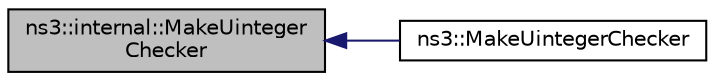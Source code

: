 digraph "ns3::internal::MakeUintegerChecker"
{
  edge [fontname="Helvetica",fontsize="10",labelfontname="Helvetica",labelfontsize="10"];
  node [fontname="Helvetica",fontsize="10",shape=record];
  rankdir="LR";
  Node1 [label="ns3::internal::MakeUinteger\lChecker",height=0.2,width=0.4,color="black", fillcolor="grey75", style="filled", fontcolor="black"];
  Node1 -> Node2 [dir="back",color="midnightblue",fontsize="10",style="solid"];
  Node2 [label="ns3::MakeUintegerChecker",height=0.2,width=0.4,color="black", fillcolor="white", style="filled",URL="$d7/d2e/namespacens3.html#aed274764da411ed9397a3524a7c9abb8"];
}
